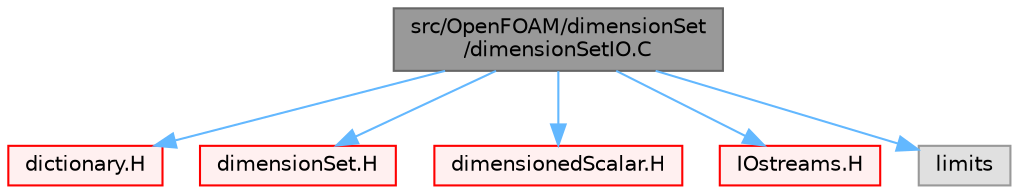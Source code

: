 digraph "src/OpenFOAM/dimensionSet/dimensionSetIO.C"
{
 // LATEX_PDF_SIZE
  bgcolor="transparent";
  edge [fontname=Helvetica,fontsize=10,labelfontname=Helvetica,labelfontsize=10];
  node [fontname=Helvetica,fontsize=10,shape=box,height=0.2,width=0.4];
  Node1 [id="Node000001",label="src/OpenFOAM/dimensionSet\l/dimensionSetIO.C",height=0.2,width=0.4,color="gray40", fillcolor="grey60", style="filled", fontcolor="black",tooltip=" "];
  Node1 -> Node2 [id="edge1_Node000001_Node000002",color="steelblue1",style="solid",tooltip=" "];
  Node2 [id="Node000002",label="dictionary.H",height=0.2,width=0.4,color="red", fillcolor="#FFF0F0", style="filled",URL="$dictionary_8H.html",tooltip=" "];
  Node1 -> Node133 [id="edge2_Node000001_Node000133",color="steelblue1",style="solid",tooltip=" "];
  Node133 [id="Node000133",label="dimensionSet.H",height=0.2,width=0.4,color="red", fillcolor="#FFF0F0", style="filled",URL="$dimensionSet_8H.html",tooltip=" "];
  Node1 -> Node206 [id="edge3_Node000001_Node000206",color="steelblue1",style="solid",tooltip=" "];
  Node206 [id="Node000206",label="dimensionedScalar.H",height=0.2,width=0.4,color="red", fillcolor="#FFF0F0", style="filled",URL="$dimensionedScalar_8H.html",tooltip=" "];
  Node1 -> Node208 [id="edge4_Node000001_Node000208",color="steelblue1",style="solid",tooltip=" "];
  Node208 [id="Node000208",label="IOstreams.H",height=0.2,width=0.4,color="red", fillcolor="#FFF0F0", style="filled",URL="$IOstreams_8H.html",tooltip="Useful combination of include files which define Sin, Sout and Serr and the use of IO streams general..."];
  Node1 -> Node122 [id="edge5_Node000001_Node000122",color="steelblue1",style="solid",tooltip=" "];
  Node122 [id="Node000122",label="limits",height=0.2,width=0.4,color="grey60", fillcolor="#E0E0E0", style="filled",tooltip=" "];
}
